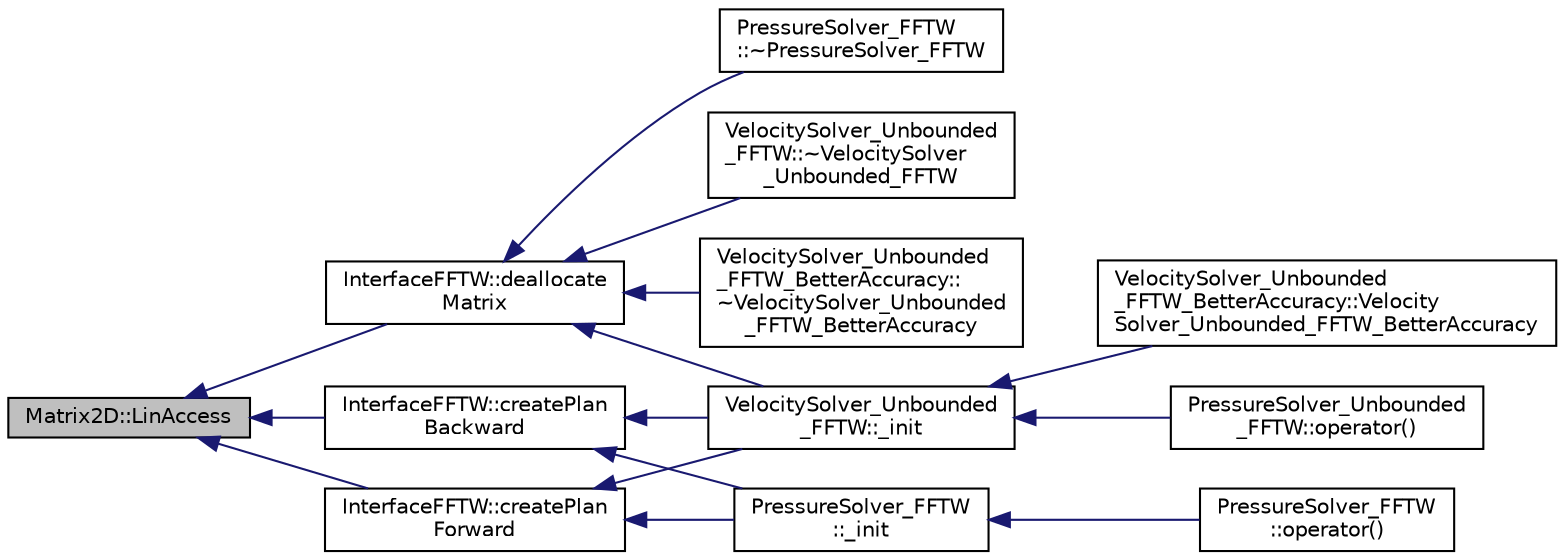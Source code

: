 digraph "Matrix2D::LinAccess"
{
  edge [fontname="Helvetica",fontsize="10",labelfontname="Helvetica",labelfontsize="10"];
  node [fontname="Helvetica",fontsize="10",shape=record];
  rankdir="LR";
  Node1 [label="Matrix2D::LinAccess",height=0.2,width=0.4,color="black", fillcolor="grey75", style="filled", fontcolor="black"];
  Node1 -> Node2 [dir="back",color="midnightblue",fontsize="10",style="solid"];
  Node2 [label="InterfaceFFTW::deallocate\lMatrix",height=0.2,width=0.4,color="black", fillcolor="white", style="filled",URL="$class_interface_f_f_t_w.html#a596e338aa62af9353d2fc61b5b39d989"];
  Node2 -> Node3 [dir="back",color="midnightblue",fontsize="10",style="solid"];
  Node3 [label="PressureSolver_FFTW\l::~PressureSolver_FFTW",height=0.2,width=0.4,color="black", fillcolor="white", style="filled",URL="$class_pressure_solver___f_f_t_w.html#ab241e86be401eb5471d610f39c3a7a74"];
  Node2 -> Node4 [dir="back",color="midnightblue",fontsize="10",style="solid"];
  Node4 [label="VelocitySolver_Unbounded\l_FFTW::~VelocitySolver\l_Unbounded_FFTW",height=0.2,width=0.4,color="black", fillcolor="white", style="filled",URL="$class_velocity_solver___unbounded___f_f_t_w.html#a0a5e8585f426b49c9cb189bd28173e6f"];
  Node2 -> Node5 [dir="back",color="midnightblue",fontsize="10",style="solid"];
  Node5 [label="VelocitySolver_Unbounded\l_FFTW::_init",height=0.2,width=0.4,color="black", fillcolor="white", style="filled",URL="$class_velocity_solver___unbounded___f_f_t_w.html#a438430f0e53d259baa46539c2ba5acbc"];
  Node5 -> Node6 [dir="back",color="midnightblue",fontsize="10",style="solid"];
  Node6 [label="PressureSolver_Unbounded\l_FFTW::operator()",height=0.2,width=0.4,color="black", fillcolor="white", style="filled",URL="$class_pressure_solver___unbounded___f_f_t_w.html#af38fd881b74dd1d7c8e251156b0eae2c"];
  Node5 -> Node7 [dir="back",color="midnightblue",fontsize="10",style="solid"];
  Node7 [label="VelocitySolver_Unbounded\l_FFTW_BetterAccuracy::Velocity\lSolver_Unbounded_FFTW_BetterAccuracy",height=0.2,width=0.4,color="black", fillcolor="white", style="filled",URL="$class_velocity_solver___unbounded___f_f_t_w___better_accuracy.html#a83c87183908cd6a75e46c789156db1de"];
  Node2 -> Node8 [dir="back",color="midnightblue",fontsize="10",style="solid"];
  Node8 [label="VelocitySolver_Unbounded\l_FFTW_BetterAccuracy::\l~VelocitySolver_Unbounded\l_FFTW_BetterAccuracy",height=0.2,width=0.4,color="black", fillcolor="white", style="filled",URL="$class_velocity_solver___unbounded___f_f_t_w___better_accuracy.html#abc43c362d0de7b3b256b1989ff316aa7"];
  Node1 -> Node9 [dir="back",color="midnightblue",fontsize="10",style="solid"];
  Node9 [label="InterfaceFFTW::createPlan\lForward",height=0.2,width=0.4,color="black", fillcolor="white", style="filled",URL="$class_interface_f_f_t_w.html#ae4f34532c57a98db7339f8726054c497"];
  Node9 -> Node10 [dir="back",color="midnightblue",fontsize="10",style="solid"];
  Node10 [label="PressureSolver_FFTW\l::_init",height=0.2,width=0.4,color="black", fillcolor="white", style="filled",URL="$class_pressure_solver___f_f_t_w.html#a009887d2dd55f2fa8bfa051d0fc8a2ed"];
  Node10 -> Node11 [dir="back",color="midnightblue",fontsize="10",style="solid"];
  Node11 [label="PressureSolver_FFTW\l::operator()",height=0.2,width=0.4,color="black", fillcolor="white", style="filled",URL="$class_pressure_solver___f_f_t_w.html#ae44fe0bfd308ae294dbe0f61d9b43a20"];
  Node9 -> Node5 [dir="back",color="midnightblue",fontsize="10",style="solid"];
  Node1 -> Node12 [dir="back",color="midnightblue",fontsize="10",style="solid"];
  Node12 [label="InterfaceFFTW::createPlan\lBackward",height=0.2,width=0.4,color="black", fillcolor="white", style="filled",URL="$class_interface_f_f_t_w.html#a4986e58342aa4f57a1dc4d3f580d3241"];
  Node12 -> Node10 [dir="back",color="midnightblue",fontsize="10",style="solid"];
  Node12 -> Node5 [dir="back",color="midnightblue",fontsize="10",style="solid"];
}
